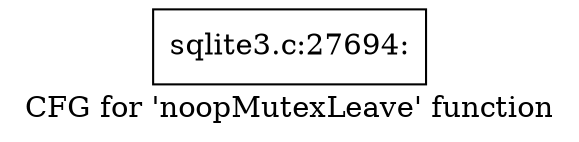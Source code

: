 digraph "CFG for 'noopMutexLeave' function" {
	label="CFG for 'noopMutexLeave' function";

	Node0x55c0f6fa1fc0 [shape=record,label="{sqlite3.c:27694:}"];
}
